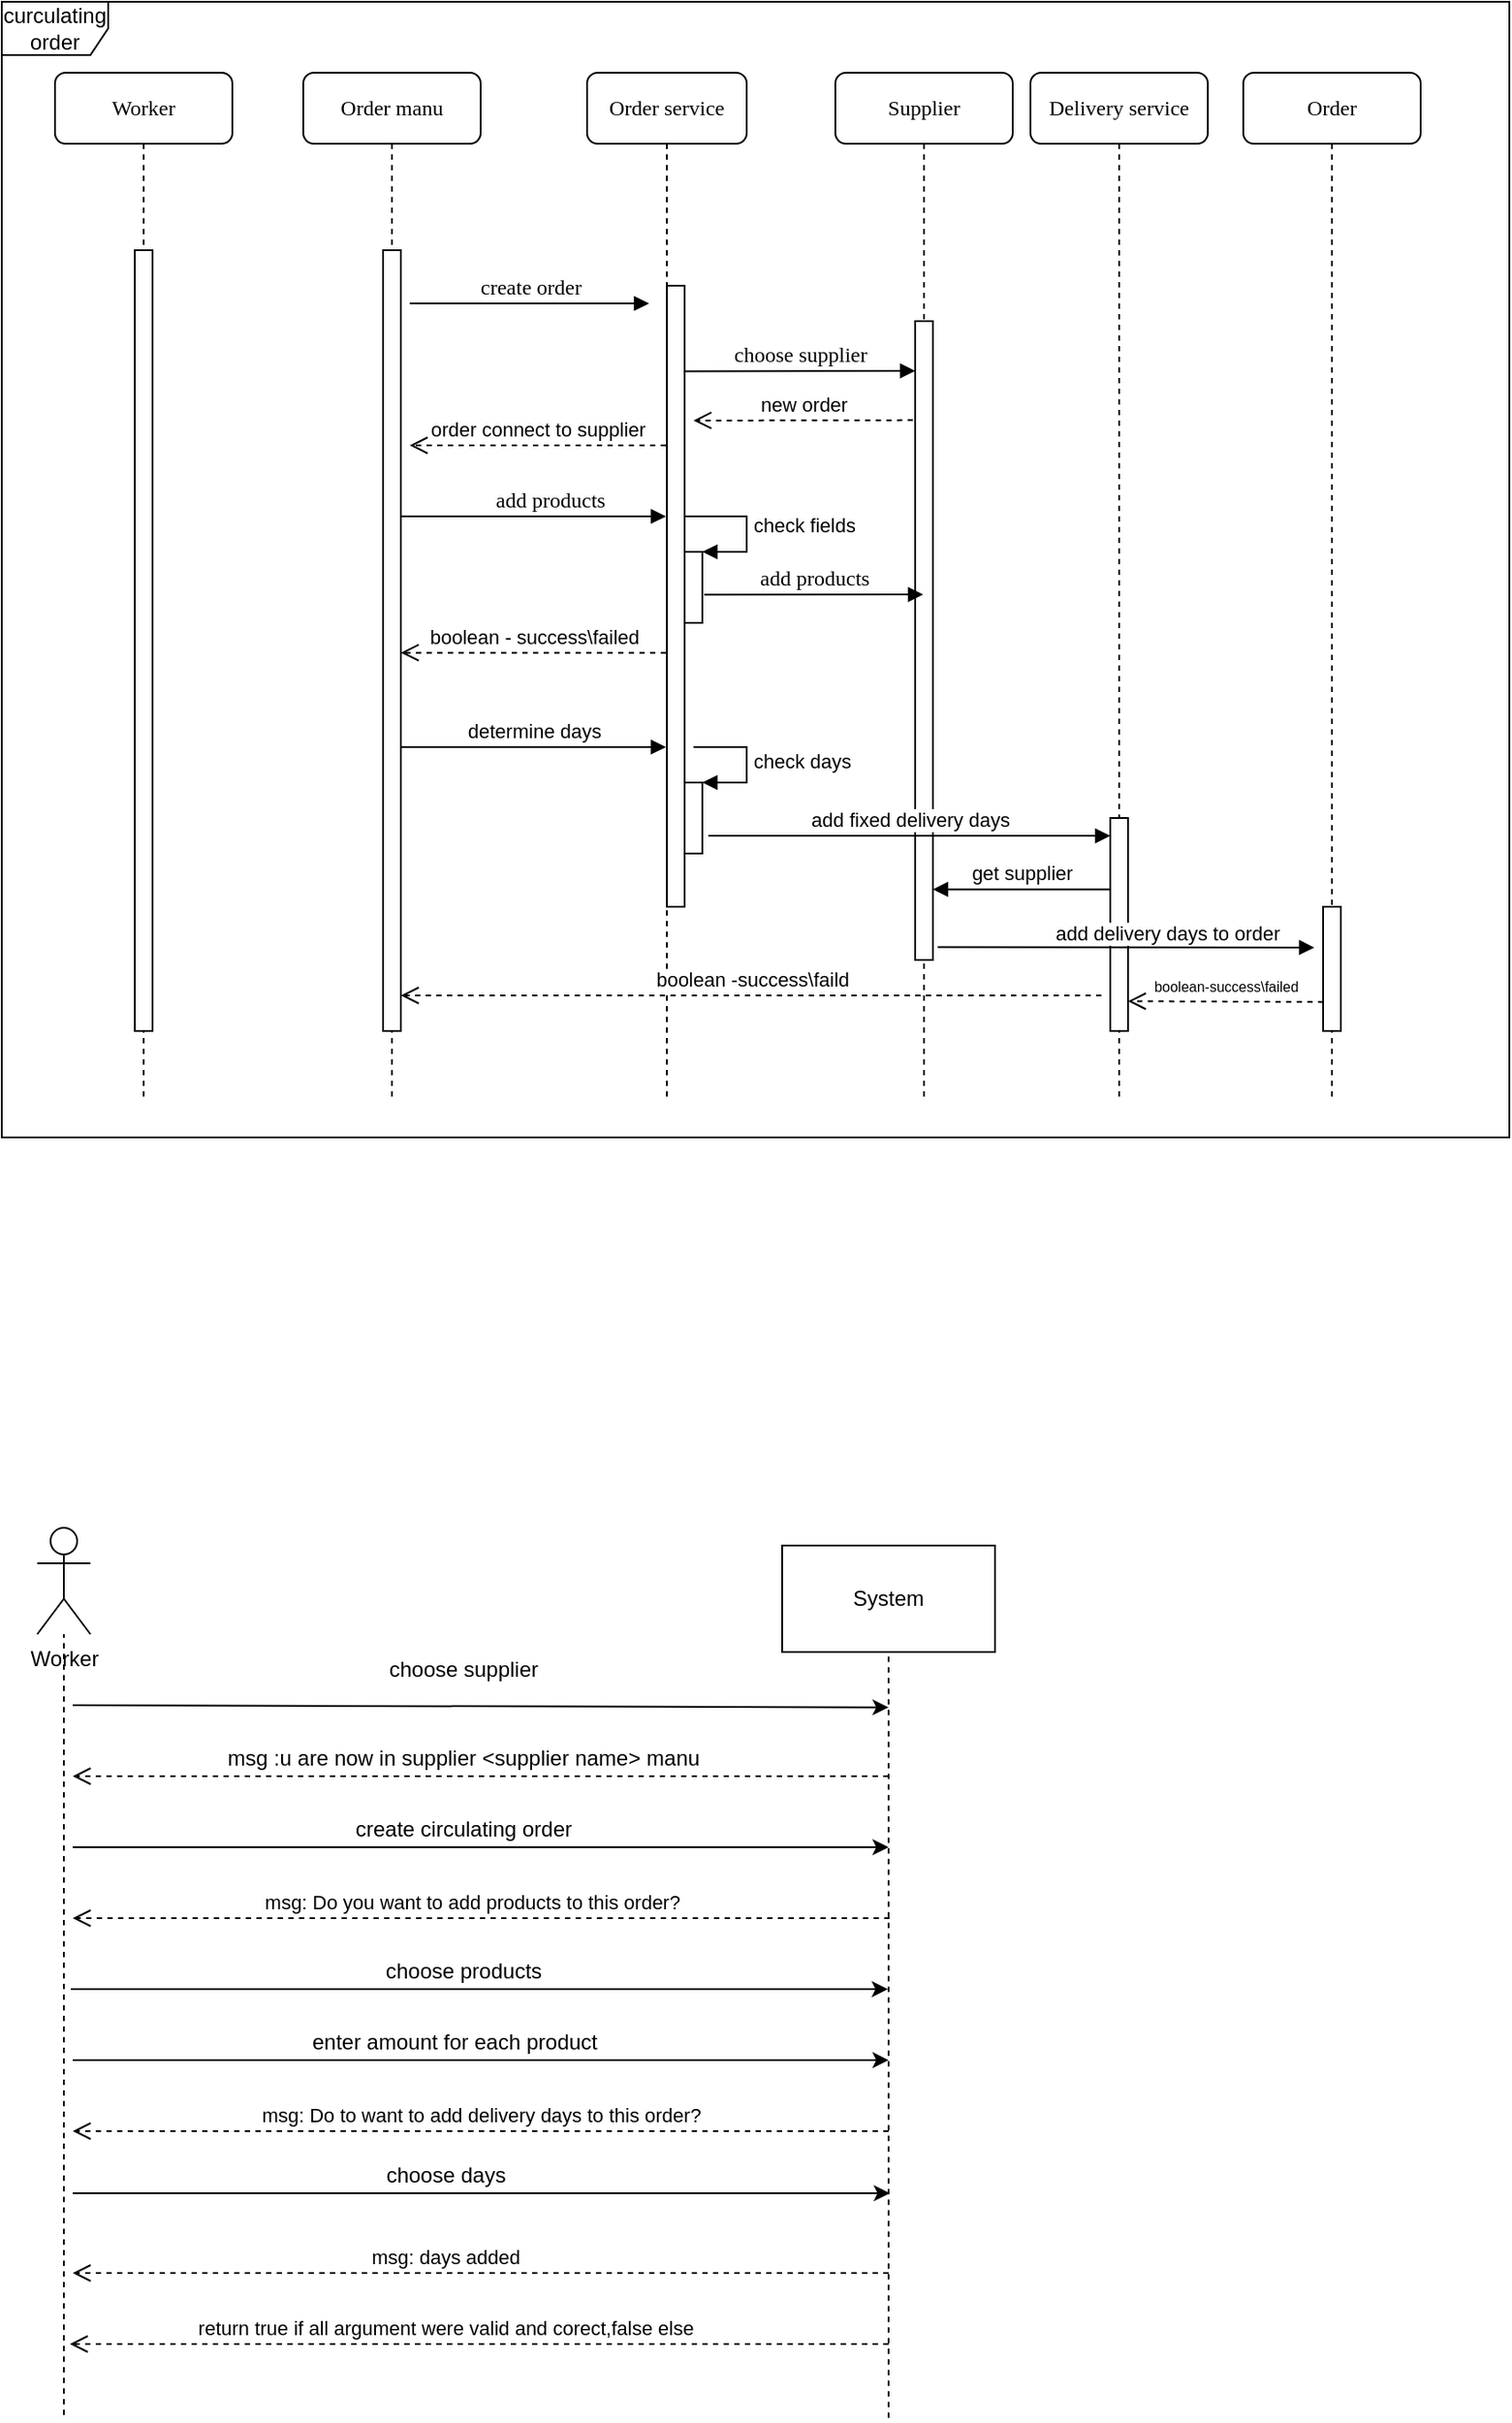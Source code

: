 <mxfile version="16.5.1" type="device"><diagram name="Page-1" id="13e1069c-82ec-6db2-03f1-153e76fe0fe0"><mxGraphModel dx="1366" dy="664" grid="1" gridSize="10" guides="1" tooltips="1" connect="1" arrows="1" fold="1" page="1" pageScale="1" pageWidth="1100" pageHeight="850" background="none" math="0" shadow="0"><root><mxCell id="0"/><mxCell id="1" parent="0"/><mxCell id="7baba1c4bc27f4b0-3" value="Order service" style="shape=umlLifeline;perimeter=lifelinePerimeter;whiteSpace=wrap;html=1;container=1;collapsible=0;recursiveResize=0;outlineConnect=0;rounded=1;shadow=0;comic=0;labelBackgroundColor=none;strokeWidth=1;fontFamily=Verdana;fontSize=12;align=center;" parent="1" vertex="1"><mxGeometry x="400" y="80" width="90" height="580" as="geometry"/></mxCell><mxCell id="5b0o9mIQ_XuzaCtnvYQH-17" value="curculating order" style="shape=umlFrame;whiteSpace=wrap;html=1;" parent="7baba1c4bc27f4b0-3" vertex="1"><mxGeometry x="-330" y="-40" width="850" height="640" as="geometry"/></mxCell><mxCell id="7baba1c4bc27f4b0-13" value="" style="html=1;points=[];perimeter=orthogonalPerimeter;rounded=0;shadow=0;comic=0;labelBackgroundColor=none;strokeWidth=1;fontFamily=Verdana;fontSize=12;align=center;" parent="7baba1c4bc27f4b0-3" vertex="1"><mxGeometry x="45" y="120" width="10" height="350" as="geometry"/></mxCell><mxCell id="5b0o9mIQ_XuzaCtnvYQH-7" value="" style="html=1;points=[];perimeter=orthogonalPerimeter;" parent="7baba1c4bc27f4b0-3" vertex="1"><mxGeometry x="55" y="270" width="10" height="40" as="geometry"/></mxCell><mxCell id="5b0o9mIQ_XuzaCtnvYQH-8" value="check fields" style="edgeStyle=orthogonalEdgeStyle;html=1;align=left;spacingLeft=2;endArrow=block;rounded=0;entryX=1;entryY=0;" parent="7baba1c4bc27f4b0-3" source="7baba1c4bc27f4b0-13" target="5b0o9mIQ_XuzaCtnvYQH-7" edge="1"><mxGeometry relative="1" as="geometry"><mxPoint x="60" y="250" as="sourcePoint"/><Array as="points"><mxPoint x="90" y="250"/><mxPoint x="90" y="270"/></Array></mxGeometry></mxCell><mxCell id="5b0o9mIQ_XuzaCtnvYQH-14" value="" style="html=1;points=[];perimeter=orthogonalPerimeter;" parent="7baba1c4bc27f4b0-3" vertex="1"><mxGeometry x="55" y="400" width="10" height="40" as="geometry"/></mxCell><mxCell id="5b0o9mIQ_XuzaCtnvYQH-15" value="check days" style="edgeStyle=orthogonalEdgeStyle;html=1;align=left;spacingLeft=2;endArrow=block;rounded=0;entryX=1;entryY=0;" parent="7baba1c4bc27f4b0-3" target="5b0o9mIQ_XuzaCtnvYQH-14" edge="1"><mxGeometry relative="1" as="geometry"><mxPoint x="60" y="380" as="sourcePoint"/><Array as="points"><mxPoint x="90" y="380"/></Array></mxGeometry></mxCell><mxCell id="7baba1c4bc27f4b0-2" value="Order manu" style="shape=umlLifeline;perimeter=lifelinePerimeter;whiteSpace=wrap;html=1;container=1;collapsible=0;recursiveResize=0;outlineConnect=0;rounded=1;shadow=0;comic=0;labelBackgroundColor=none;strokeWidth=1;fontFamily=Verdana;fontSize=12;align=center;" parent="1" vertex="1"><mxGeometry x="240" y="80" width="100" height="580" as="geometry"/></mxCell><mxCell id="7baba1c4bc27f4b0-10" value="" style="html=1;points=[];perimeter=orthogonalPerimeter;rounded=0;shadow=0;comic=0;labelBackgroundColor=none;strokeWidth=1;fontFamily=Verdana;fontSize=12;align=center;" parent="7baba1c4bc27f4b0-2" vertex="1"><mxGeometry x="45" y="100" width="10" height="440" as="geometry"/></mxCell><mxCell id="5b0o9mIQ_XuzaCtnvYQH-13" value="determine days" style="html=1;verticalAlign=bottom;endArrow=block;rounded=0;" parent="7baba1c4bc27f4b0-2" target="7baba1c4bc27f4b0-3" edge="1"><mxGeometry width="80" relative="1" as="geometry"><mxPoint x="55" y="380" as="sourcePoint"/><mxPoint x="135" y="380" as="targetPoint"/></mxGeometry></mxCell><mxCell id="7baba1c4bc27f4b0-4" value="Supplier" style="shape=umlLifeline;perimeter=lifelinePerimeter;whiteSpace=wrap;html=1;container=1;collapsible=0;recursiveResize=0;outlineConnect=0;rounded=1;shadow=0;comic=0;labelBackgroundColor=none;strokeWidth=1;fontFamily=Verdana;fontSize=12;align=center;" parent="1" vertex="1"><mxGeometry x="540" y="80" width="100" height="580" as="geometry"/></mxCell><mxCell id="7baba1c4bc27f4b0-8" value="Worker" style="shape=umlLifeline;perimeter=lifelinePerimeter;whiteSpace=wrap;html=1;container=1;collapsible=0;recursiveResize=0;outlineConnect=0;rounded=1;shadow=0;comic=0;labelBackgroundColor=none;strokeWidth=1;fontFamily=Verdana;fontSize=12;align=center;" parent="1" vertex="1"><mxGeometry x="100" y="80" width="100" height="580" as="geometry"/></mxCell><mxCell id="7baba1c4bc27f4b0-9" value="" style="html=1;points=[];perimeter=orthogonalPerimeter;rounded=0;shadow=0;comic=0;labelBackgroundColor=none;strokeWidth=1;fontFamily=Verdana;fontSize=12;align=center;" parent="7baba1c4bc27f4b0-8" vertex="1"><mxGeometry x="45" y="100" width="10" height="440" as="geometry"/></mxCell><mxCell id="7baba1c4bc27f4b0-16" value="" style="html=1;points=[];perimeter=orthogonalPerimeter;rounded=0;shadow=0;comic=0;labelBackgroundColor=none;strokeWidth=1;fontFamily=Verdana;fontSize=12;align=center;" parent="1" vertex="1"><mxGeometry x="585" y="220" width="10" height="360" as="geometry"/></mxCell><mxCell id="7baba1c4bc27f4b0-14" value="choose supplier" style="html=1;verticalAlign=bottom;endArrow=block;labelBackgroundColor=none;fontFamily=Verdana;fontSize=12;edgeStyle=elbowEdgeStyle;elbow=vertical;exitX=0.99;exitY=0.138;exitDx=0;exitDy=0;exitPerimeter=0;" parent="1" source="7baba1c4bc27f4b0-13" target="7baba1c4bc27f4b0-16" edge="1"><mxGeometry x="-0.001" relative="1" as="geometry"><mxPoint x="370" y="200" as="sourcePoint"/><mxPoint as="offset"/><Array as="points"><mxPoint x="510" y="248"/></Array></mxGeometry></mxCell><mxCell id="5b0o9mIQ_XuzaCtnvYQH-1" value="new order" style="html=1;verticalAlign=bottom;endArrow=open;dashed=1;endSize=8;rounded=0;exitX=-0.126;exitY=0.155;exitDx=0;exitDy=0;exitPerimeter=0;" parent="1" source="7baba1c4bc27f4b0-16" edge="1"><mxGeometry relative="1" as="geometry"><mxPoint x="440" y="350" as="sourcePoint"/><mxPoint x="460" y="276" as="targetPoint"/><Array as="points"/></mxGeometry></mxCell><mxCell id="5b0o9mIQ_XuzaCtnvYQH-2" value="create order" style="html=1;verticalAlign=bottom;endArrow=block;entryX=0;entryY=0;labelBackgroundColor=none;fontFamily=Verdana;fontSize=12;edgeStyle=elbowEdgeStyle;elbow=vertical;" parent="1" edge="1"><mxGeometry relative="1" as="geometry"><mxPoint x="300" y="210" as="sourcePoint"/><mxPoint x="435" y="210" as="targetPoint"/></mxGeometry></mxCell><mxCell id="5b0o9mIQ_XuzaCtnvYQH-3" value="order connect to supplier" style="html=1;verticalAlign=bottom;endArrow=open;dashed=1;endSize=8;rounded=0;" parent="1" source="7baba1c4bc27f4b0-3" edge="1"><mxGeometry relative="1" as="geometry"><mxPoint x="420" y="270" as="sourcePoint"/><mxPoint x="300" y="290" as="targetPoint"/></mxGeometry></mxCell><mxCell id="5b0o9mIQ_XuzaCtnvYQH-6" value="add products" style="html=1;verticalAlign=bottom;endArrow=block;labelBackgroundColor=none;fontFamily=Verdana;fontSize=12;edgeStyle=elbowEdgeStyle;elbow=vertical;" parent="1" target="7baba1c4bc27f4b0-3" edge="1"><mxGeometry x="0.125" relative="1" as="geometry"><mxPoint x="295" y="330" as="sourcePoint"/><mxPoint x="435" y="330" as="targetPoint"/><Array as="points"><mxPoint x="400" y="330"/></Array><mxPoint as="offset"/></mxGeometry></mxCell><mxCell id="5b0o9mIQ_XuzaCtnvYQH-9" value="add products" style="html=1;verticalAlign=bottom;endArrow=block;labelBackgroundColor=none;fontFamily=Verdana;fontSize=12;edgeStyle=elbowEdgeStyle;elbow=vertical;exitX=1.1;exitY=0.602;exitDx=0;exitDy=0;exitPerimeter=0;" parent="1" source="5b0o9mIQ_XuzaCtnvYQH-7" target="7baba1c4bc27f4b0-4" edge="1"><mxGeometry relative="1" as="geometry"><mxPoint x="304.57" y="339.27" as="sourcePoint"/><mxPoint x="459.5" y="339.571" as="targetPoint"/></mxGeometry></mxCell><mxCell id="5b0o9mIQ_XuzaCtnvYQH-10" value="boolean - success\failed" style="html=1;verticalAlign=bottom;endArrow=open;dashed=1;endSize=8;rounded=0;exitX=-0.05;exitY=0.591;exitDx=0;exitDy=0;exitPerimeter=0;" parent="1" source="7baba1c4bc27f4b0-13" target="7baba1c4bc27f4b0-10" edge="1"><mxGeometry relative="1" as="geometry"><mxPoint x="444.6" y="424.0" as="sourcePoint"/><mxPoint x="290.0" y="424.0" as="targetPoint"/></mxGeometry></mxCell><mxCell id="5b0o9mIQ_XuzaCtnvYQH-18" value="Delivery service" style="shape=umlLifeline;perimeter=lifelinePerimeter;whiteSpace=wrap;html=1;container=1;collapsible=0;recursiveResize=0;outlineConnect=0;rounded=1;shadow=0;comic=0;labelBackgroundColor=none;strokeWidth=1;fontFamily=Verdana;fontSize=12;align=center;" parent="1" vertex="1"><mxGeometry x="650" y="80" width="100" height="580" as="geometry"/></mxCell><mxCell id="5b0o9mIQ_XuzaCtnvYQH-19" value="" style="html=1;points=[];perimeter=orthogonalPerimeter;" parent="5b0o9mIQ_XuzaCtnvYQH-18" vertex="1"><mxGeometry x="45" y="420" width="10" height="120" as="geometry"/></mxCell><mxCell id="5b0o9mIQ_XuzaCtnvYQH-20" value="add fixed delivery days" style="html=1;verticalAlign=bottom;endArrow=block;rounded=0;exitX=1.339;exitY=0.751;exitDx=0;exitDy=0;exitPerimeter=0;" parent="1" source="5b0o9mIQ_XuzaCtnvYQH-14" target="5b0o9mIQ_XuzaCtnvYQH-19" edge="1"><mxGeometry width="80" relative="1" as="geometry"><mxPoint x="460" y="530" as="sourcePoint"/><mxPoint x="614.5" y="530" as="targetPoint"/></mxGeometry></mxCell><mxCell id="5b0o9mIQ_XuzaCtnvYQH-21" value="Order" style="shape=umlLifeline;perimeter=lifelinePerimeter;whiteSpace=wrap;html=1;container=1;collapsible=0;recursiveResize=0;outlineConnect=0;rounded=1;shadow=0;comic=0;labelBackgroundColor=none;strokeWidth=1;fontFamily=Verdana;fontSize=12;align=center;" parent="1" vertex="1"><mxGeometry x="770" y="80" width="100" height="580" as="geometry"/></mxCell><mxCell id="5b0o9mIQ_XuzaCtnvYQH-22" value="" style="html=1;points=[];perimeter=orthogonalPerimeter;" parent="5b0o9mIQ_XuzaCtnvYQH-21" vertex="1"><mxGeometry x="45" y="470" width="10" height="70" as="geometry"/></mxCell><mxCell id="5b0o9mIQ_XuzaCtnvYQH-23" value="get supplier" style="html=1;verticalAlign=bottom;endArrow=block;rounded=0;exitX=-0.03;exitY=0.335;exitDx=0;exitDy=0;exitPerimeter=0;" parent="1" source="5b0o9mIQ_XuzaCtnvYQH-19" target="7baba1c4bc27f4b0-16" edge="1"><mxGeometry width="80" relative="1" as="geometry"><mxPoint x="610" y="549.66" as="sourcePoint"/><mxPoint x="690" y="549.66" as="targetPoint"/><Array as="points"/></mxGeometry></mxCell><mxCell id="5b0o9mIQ_XuzaCtnvYQH-28" value="&lt;font style=&quot;font-size: 8px&quot;&gt;boolean-success\failed&lt;/font&gt;" style="html=1;verticalAlign=bottom;endArrow=open;dashed=1;endSize=8;rounded=0;exitX=0.013;exitY=0.767;exitDx=0;exitDy=0;exitPerimeter=0;entryX=1;entryY=0.86;entryDx=0;entryDy=0;entryPerimeter=0;" parent="1" source="5b0o9mIQ_XuzaCtnvYQH-22" target="5b0o9mIQ_XuzaCtnvYQH-19" edge="1"><mxGeometry relative="1" as="geometry"><mxPoint x="650" y="450" as="sourcePoint"/><mxPoint x="570" y="450" as="targetPoint"/></mxGeometry></mxCell><mxCell id="5b0o9mIQ_XuzaCtnvYQH-29" value="boolean -success\faild" style="html=1;verticalAlign=bottom;endArrow=open;dashed=1;endSize=8;rounded=0;" parent="1" target="7baba1c4bc27f4b0-10" edge="1"><mxGeometry relative="1" as="geometry"><mxPoint x="690" y="600" as="sourcePoint"/><mxPoint x="595" y="600.2" as="targetPoint"/></mxGeometry></mxCell><mxCell id="g7xIaS_jVXsAW-cUezhh-1" value="Worker" style="shape=umlActor;verticalLabelPosition=bottom;verticalAlign=top;html=1;outlineConnect=0;" vertex="1" parent="1"><mxGeometry x="90" y="900" width="30" height="60" as="geometry"/></mxCell><mxCell id="g7xIaS_jVXsAW-cUezhh-2" value="System" style="rounded=0;whiteSpace=wrap;html=1;" vertex="1" parent="1"><mxGeometry x="510" y="910" width="120" height="60" as="geometry"/></mxCell><mxCell id="g7xIaS_jVXsAW-cUezhh-3" value="" style="endArrow=none;dashed=1;html=1;rounded=0;" edge="1" parent="1" target="g7xIaS_jVXsAW-cUezhh-1"><mxGeometry width="50" height="50" relative="1" as="geometry"><mxPoint x="105" y="1400" as="sourcePoint"/><mxPoint x="80" y="830" as="targetPoint"/></mxGeometry></mxCell><mxCell id="g7xIaS_jVXsAW-cUezhh-4" value="" style="endArrow=none;dashed=1;html=1;rounded=0;entryX=0.5;entryY=1;entryDx=0;entryDy=0;" edge="1" parent="1" target="g7xIaS_jVXsAW-cUezhh-2"><mxGeometry width="50" height="50" relative="1" as="geometry"><mxPoint x="570" y="1401.667" as="sourcePoint"/><mxPoint x="100" y="850" as="targetPoint"/></mxGeometry></mxCell><mxCell id="g7xIaS_jVXsAW-cUezhh-7" value="" style="endArrow=classic;html=1;rounded=0;" edge="1" parent="1"><mxGeometry width="50" height="50" relative="1" as="geometry"><mxPoint x="110" y="1000" as="sourcePoint"/><mxPoint x="570" y="1001.212" as="targetPoint"/></mxGeometry></mxCell><mxCell id="g7xIaS_jVXsAW-cUezhh-8" value="create circulating order" style="text;html=1;align=center;verticalAlign=middle;resizable=0;points=[];autosize=1;strokeColor=none;fillColor=none;" vertex="1" parent="1"><mxGeometry x="260" y="1060" width="140" height="20" as="geometry"/></mxCell><mxCell id="g7xIaS_jVXsAW-cUezhh-12" value="choose supplier" style="text;html=1;align=center;verticalAlign=middle;resizable=0;points=[];autosize=1;strokeColor=none;fillColor=none;" vertex="1" parent="1"><mxGeometry x="280" y="970" width="100" height="20" as="geometry"/></mxCell><mxCell id="g7xIaS_jVXsAW-cUezhh-13" value="msg :u are now in supplier &amp;lt;supplier name&amp;gt; manu" style="text;html=1;align=center;verticalAlign=middle;resizable=0;points=[];autosize=1;strokeColor=none;fillColor=none;" vertex="1" parent="1"><mxGeometry x="190" y="1020" width="280" height="20" as="geometry"/></mxCell><mxCell id="g7xIaS_jVXsAW-cUezhh-14" value="" style="endArrow=classic;html=1;rounded=0;" edge="1" parent="1"><mxGeometry width="50" height="50" relative="1" as="geometry"><mxPoint x="110" y="1080" as="sourcePoint"/><mxPoint x="570" y="1080" as="targetPoint"/></mxGeometry></mxCell><mxCell id="g7xIaS_jVXsAW-cUezhh-17" value="" style="endArrow=classic;html=1;rounded=0;" edge="1" parent="1"><mxGeometry width="50" height="50" relative="1" as="geometry"><mxPoint x="109" y="1160" as="sourcePoint"/><mxPoint x="569.58" y="1160" as="targetPoint"/></mxGeometry></mxCell><mxCell id="g7xIaS_jVXsAW-cUezhh-18" value="choose products" style="text;html=1;align=center;verticalAlign=middle;resizable=0;points=[];autosize=1;strokeColor=none;fillColor=none;" vertex="1" parent="1"><mxGeometry x="280" y="1140" width="100" height="20" as="geometry"/></mxCell><mxCell id="g7xIaS_jVXsAW-cUezhh-19" value="" style="html=1;verticalAlign=bottom;endArrow=open;dashed=1;endSize=8;rounded=0;" edge="1" parent="1"><mxGeometry x="-0.277" y="180" relative="1" as="geometry"><mxPoint x="570" y="1040" as="sourcePoint"/><mxPoint x="110" y="1040" as="targetPoint"/><mxPoint as="offset"/></mxGeometry></mxCell><mxCell id="g7xIaS_jVXsAW-cUezhh-20" value="msg: Do you want to add products to this order?" style="html=1;verticalAlign=bottom;endArrow=open;dashed=1;endSize=8;rounded=0;" edge="1" parent="1"><mxGeometry x="0.022" relative="1" as="geometry"><mxPoint x="570.58" y="1120" as="sourcePoint"/><mxPoint x="110" y="1120" as="targetPoint"/><mxPoint as="offset"/></mxGeometry></mxCell><mxCell id="g7xIaS_jVXsAW-cUezhh-21" value="msg: Do to want to add delivery days to this order?" style="html=1;verticalAlign=bottom;endArrow=open;dashed=1;endSize=8;rounded=0;" edge="1" parent="1"><mxGeometry relative="1" as="geometry"><mxPoint x="570" y="1240" as="sourcePoint"/><mxPoint x="110" y="1240" as="targetPoint"/></mxGeometry></mxCell><mxCell id="g7xIaS_jVXsAW-cUezhh-22" value="" style="endArrow=classic;html=1;rounded=0;" edge="1" parent="1"><mxGeometry width="50" height="50" relative="1" as="geometry"><mxPoint x="110" y="1275" as="sourcePoint"/><mxPoint x="570.702" y="1275" as="targetPoint"/><Array as="points"/></mxGeometry></mxCell><mxCell id="g7xIaS_jVXsAW-cUezhh-24" value="choose days" style="text;html=1;align=center;verticalAlign=middle;resizable=0;points=[];autosize=1;strokeColor=none;fillColor=none;" vertex="1" parent="1"><mxGeometry x="280" y="1255" width="80" height="20" as="geometry"/></mxCell><mxCell id="g7xIaS_jVXsAW-cUezhh-25" value="msg: days added" style="html=1;verticalAlign=bottom;endArrow=open;dashed=1;endSize=8;rounded=0;" edge="1" parent="1"><mxGeometry x="0.087" relative="1" as="geometry"><mxPoint x="570" y="1320" as="sourcePoint"/><mxPoint x="110" y="1320" as="targetPoint"/><Array as="points"/><mxPoint as="offset"/></mxGeometry></mxCell><mxCell id="g7xIaS_jVXsAW-cUezhh-26" value="return true if all argument were valid and corect,false else" style="html=1;verticalAlign=bottom;endArrow=open;dashed=1;endSize=8;rounded=0;" edge="1" parent="1"><mxGeometry x="0.083" relative="1" as="geometry"><mxPoint x="570" y="1360" as="sourcePoint"/><mxPoint x="108.384" y="1360" as="targetPoint"/><mxPoint as="offset"/></mxGeometry></mxCell><mxCell id="5b0o9mIQ_XuzaCtnvYQH-27" value="add delivery days to order" style="html=1;verticalAlign=bottom;endArrow=block;rounded=0;exitX=1.269;exitY=0.98;exitDx=0;exitDy=0;exitPerimeter=0;" parent="1" source="7baba1c4bc27f4b0-16" edge="1"><mxGeometry x="0.217" y="-1" width="80" relative="1" as="geometry"><mxPoint x="704.7" y="620.0" as="sourcePoint"/><mxPoint x="810" y="573" as="targetPoint"/><Array as="points"/><mxPoint as="offset"/></mxGeometry></mxCell><mxCell id="g7xIaS_jVXsAW-cUezhh-27" value="" style="endArrow=classic;html=1;rounded=0;" edge="1" parent="1"><mxGeometry width="50" height="50" relative="1" as="geometry"><mxPoint x="110" y="1200" as="sourcePoint"/><mxPoint x="570" y="1200" as="targetPoint"/></mxGeometry></mxCell><mxCell id="g7xIaS_jVXsAW-cUezhh-28" value="enter amount for each product" style="text;html=1;align=center;verticalAlign=middle;resizable=0;points=[];autosize=1;strokeColor=none;fillColor=none;" vertex="1" parent="1"><mxGeometry x="235" y="1180" width="180" height="20" as="geometry"/></mxCell></root></mxGraphModel></diagram></mxfile>